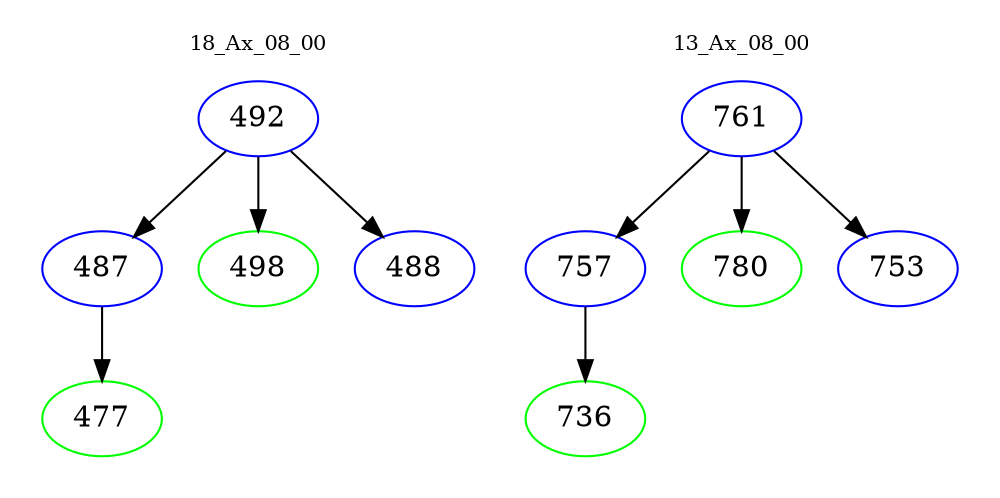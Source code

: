 digraph{
subgraph cluster_0 {
color = white
label = "18_Ax_08_00";
fontsize=10;
T0_492 [label="492", color="blue"]
T0_492 -> T0_487 [color="black"]
T0_487 [label="487", color="blue"]
T0_487 -> T0_477 [color="black"]
T0_477 [label="477", color="green"]
T0_492 -> T0_498 [color="black"]
T0_498 [label="498", color="green"]
T0_492 -> T0_488 [color="black"]
T0_488 [label="488", color="blue"]
}
subgraph cluster_1 {
color = white
label = "13_Ax_08_00";
fontsize=10;
T1_761 [label="761", color="blue"]
T1_761 -> T1_757 [color="black"]
T1_757 [label="757", color="blue"]
T1_757 -> T1_736 [color="black"]
T1_736 [label="736", color="green"]
T1_761 -> T1_780 [color="black"]
T1_780 [label="780", color="green"]
T1_761 -> T1_753 [color="black"]
T1_753 [label="753", color="blue"]
}
}
